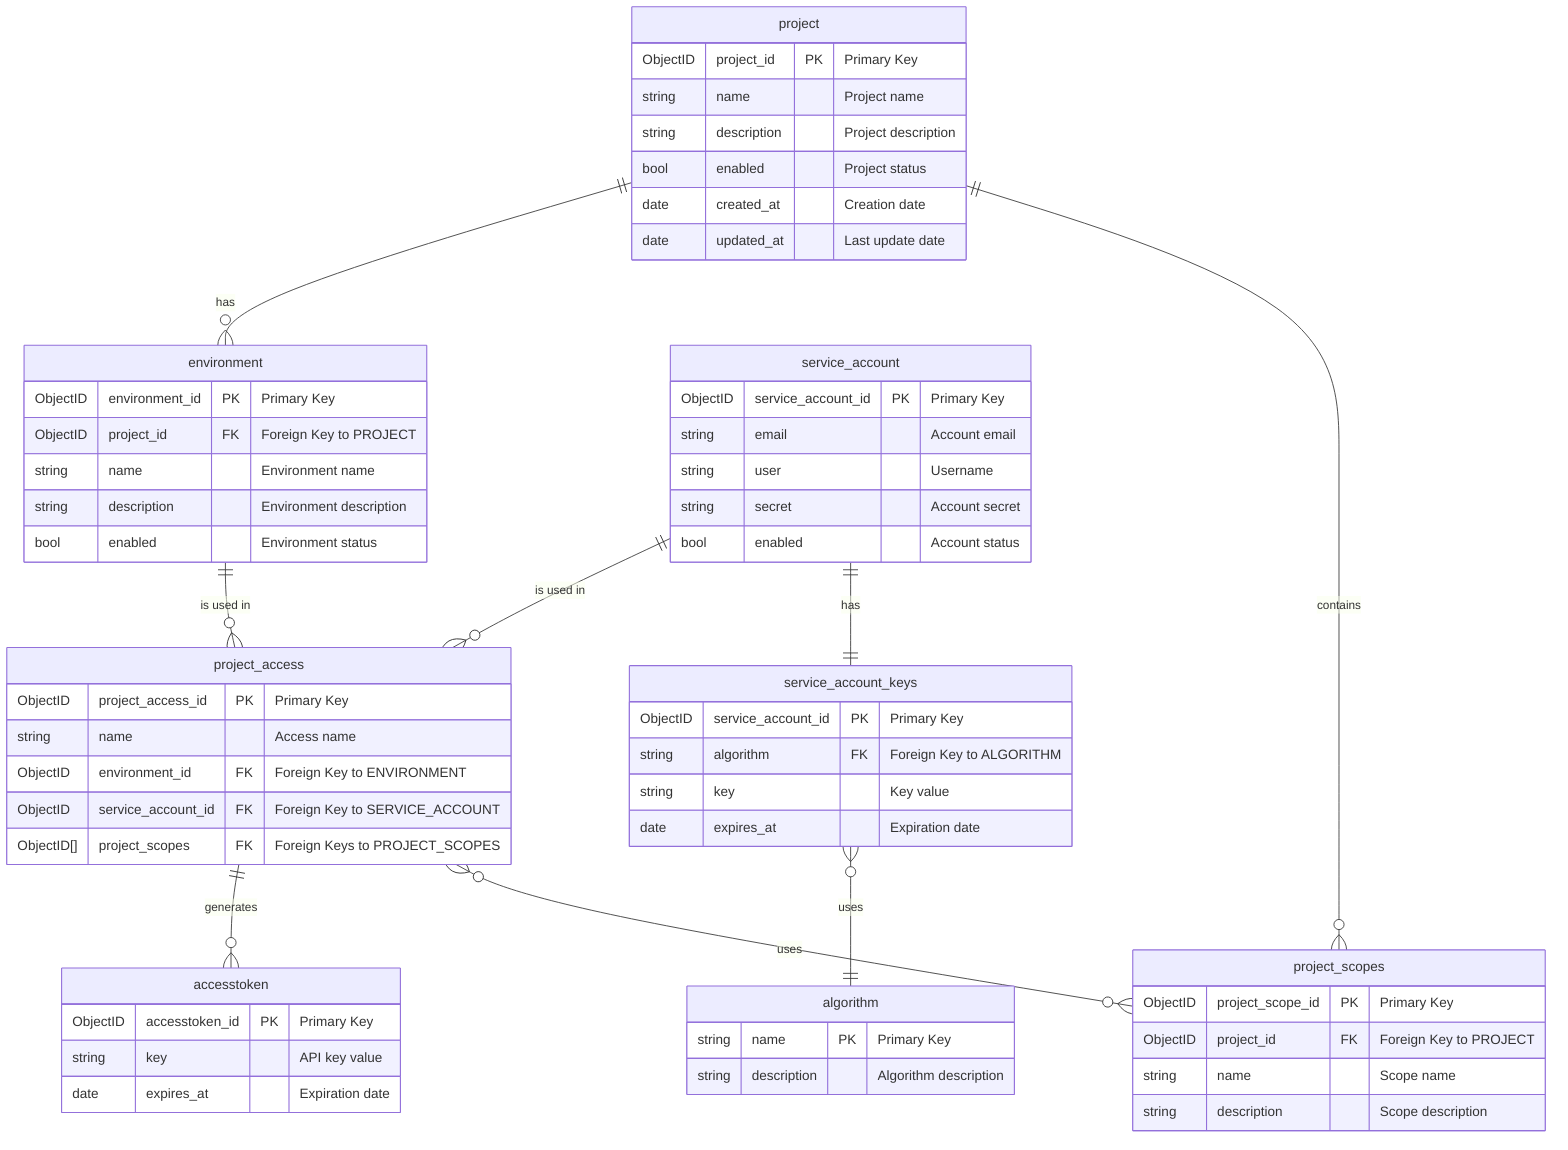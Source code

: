 erDiagram
    algorithm {
        string name PK "Primary Key"
        string description "Algorithm description"
    }

    accesstoken {
        ObjectID accesstoken_id PK "Primary Key"
        string key "API key value"
        date expires_at "Expiration date"
    }

    environment {
        ObjectID environment_id PK "Primary Key"
        ObjectID project_id FK "Foreign Key to PROJECT"
        string name "Environment name"
        string description "Environment description"
        bool enabled "Environment status"
    }

    project {
        ObjectID project_id PK "Primary Key"
        string name "Project name"
        string description "Project description"
        bool enabled "Project status"
        date created_at "Creation date"
        date updated_at "Last update date"
    }

    project_access {
        ObjectID project_access_id PK "Primary Key"
        string name "Access name"
        ObjectID environment_id FK "Foreign Key to ENVIRONMENT"
        ObjectID service_account_id FK "Foreign Key to SERVICE_ACCOUNT"
        ObjectID[] project_scopes FK "Foreign Keys to PROJECT_SCOPES"
    }

    project_scopes {
        ObjectID project_scope_id PK "Primary Key"
        ObjectID project_id FK "Foreign Key to PROJECT"
        string name "Scope name"
        string description "Scope description"
    }

    service_account {
        ObjectID service_account_id PK "Primary Key"
        string email "Account email"
        string user "Username"
        string secret "Account secret"
        bool enabled "Account status"
    }

    service_account_keys {
        ObjectID service_account_id PK "Primary Key"
        string algorithm FK "Foreign Key to ALGORITHM"
        string key "Key value"
        date expires_at "Expiration date"
    }

    project ||--o{ environment : "has"
    project ||--o{ project_scopes : "contains"
    service_account ||--o{ project_access : "is used in"
    service_account ||--|| service_account_keys : "has"
    environment ||--o{ project_access : "is used in"
    project_access ||--o{ accesstoken : "generates"
    project_access }o--o{ project_scopes : "uses"
    service_account_keys }o--|| algorithm : "uses"